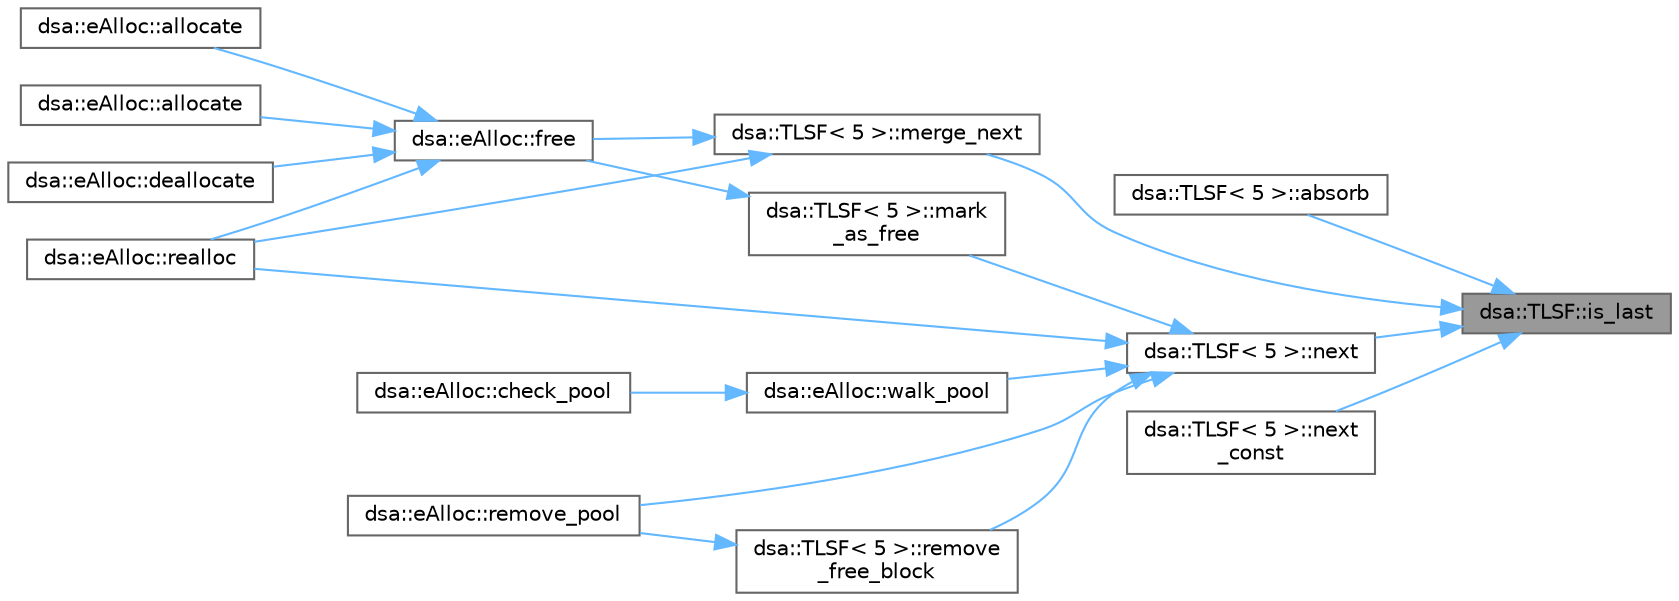 digraph "dsa::TLSF::is_last"
{
 // LATEX_PDF_SIZE
  bgcolor="transparent";
  edge [fontname=Helvetica,fontsize=10,labelfontname=Helvetica,labelfontsize=10];
  node [fontname=Helvetica,fontsize=10,shape=box,height=0.2,width=0.4];
  rankdir="RL";
  Node1 [id="Node000001",label="dsa::TLSF::is_last",height=0.2,width=0.4,color="gray40", fillcolor="grey60", style="filled", fontcolor="black",tooltip=" "];
  Node1 -> Node2 [id="edge1_Node000001_Node000002",dir="back",color="steelblue1",style="solid",tooltip=" "];
  Node2 [id="Node000002",label="dsa::TLSF\< 5 \>::absorb",height=0.2,width=0.4,color="grey40", fillcolor="white", style="filled",URL="$classdsa_1_1_t_l_s_f.html#a1d0e453b3030deeb7f4e5537a4bdcaa1",tooltip=" "];
  Node1 -> Node3 [id="edge2_Node000001_Node000003",dir="back",color="steelblue1",style="solid",tooltip=" "];
  Node3 [id="Node000003",label="dsa::TLSF\< 5 \>::merge_next",height=0.2,width=0.4,color="grey40", fillcolor="white", style="filled",URL="$classdsa_1_1_t_l_s_f.html#a7b5ac458179b4ccc499b03d2cb10c10d",tooltip=" "];
  Node3 -> Node4 [id="edge3_Node000003_Node000004",dir="back",color="steelblue1",style="solid",tooltip=" "];
  Node4 [id="Node000004",label="dsa::eAlloc::free",height=0.2,width=0.4,color="grey40", fillcolor="white", style="filled",URL="$classdsa_1_1e_alloc.html#a6cf6ea0950ef6c2c4d496a92c4786282",tooltip="Frees a previously allocated memory block."];
  Node4 -> Node5 [id="edge4_Node000004_Node000005",dir="back",color="steelblue1",style="solid",tooltip=" "];
  Node5 [id="Node000005",label="dsa::eAlloc::allocate",height=0.2,width=0.4,color="grey40", fillcolor="white", style="filled",URL="$classdsa_1_1e_alloc.html#a3cbe14b74b41cd912af2c4c2b277196b",tooltip="Allocates memory for an object and constructs it with arguments."];
  Node4 -> Node6 [id="edge5_Node000004_Node000006",dir="back",color="steelblue1",style="solid",tooltip=" "];
  Node6 [id="Node000006",label="dsa::eAlloc::allocate",height=0.2,width=0.4,color="grey40", fillcolor="white", style="filled",URL="$classdsa_1_1e_alloc.html#a1c4355fbb45c0c0876a97a1bb2515f68",tooltip="Allocates memory for an object and constructs it by copying."];
  Node4 -> Node7 [id="edge6_Node000004_Node000007",dir="back",color="steelblue1",style="solid",tooltip=" "];
  Node7 [id="Node000007",label="dsa::eAlloc::deallocate",height=0.2,width=0.4,color="grey40", fillcolor="white", style="filled",URL="$classdsa_1_1e_alloc.html#a142ecbc514fb8d9618fee741dece6efc",tooltip="Deallocates an object and destroys it."];
  Node4 -> Node8 [id="edge7_Node000004_Node000008",dir="back",color="steelblue1",style="solid",tooltip=" "];
  Node8 [id="Node000008",label="dsa::eAlloc::realloc",height=0.2,width=0.4,color="grey40", fillcolor="white", style="filled",URL="$classdsa_1_1e_alloc.html#a56c8d1f3e2368a15361968596b335eeb",tooltip="Reallocates a memory block to a new size."];
  Node3 -> Node8 [id="edge8_Node000003_Node000008",dir="back",color="steelblue1",style="solid",tooltip=" "];
  Node1 -> Node9 [id="edge9_Node000001_Node000009",dir="back",color="steelblue1",style="solid",tooltip=" "];
  Node9 [id="Node000009",label="dsa::TLSF\< 5 \>::next",height=0.2,width=0.4,color="grey40", fillcolor="white", style="filled",URL="$classdsa_1_1_t_l_s_f.html#a95fb2325991390b7e21889d5f212e231",tooltip=" "];
  Node9 -> Node10 [id="edge10_Node000009_Node000010",dir="back",color="steelblue1",style="solid",tooltip=" "];
  Node10 [id="Node000010",label="dsa::TLSF\< 5 \>::mark\l_as_free",height=0.2,width=0.4,color="grey40", fillcolor="white", style="filled",URL="$classdsa_1_1_t_l_s_f.html#a32b002299d6d511cfd4db6d6793d2a28",tooltip=" "];
  Node10 -> Node4 [id="edge11_Node000010_Node000004",dir="back",color="steelblue1",style="solid",tooltip=" "];
  Node9 -> Node8 [id="edge12_Node000009_Node000008",dir="back",color="steelblue1",style="solid",tooltip=" "];
  Node9 -> Node11 [id="edge13_Node000009_Node000011",dir="back",color="steelblue1",style="solid",tooltip=" "];
  Node11 [id="Node000011",label="dsa::TLSF\< 5 \>::remove\l_free_block",height=0.2,width=0.4,color="grey40", fillcolor="white", style="filled",URL="$classdsa_1_1_t_l_s_f.html#a57e28078474fdc0853060430d5454920",tooltip=" "];
  Node11 -> Node12 [id="edge14_Node000011_Node000012",dir="back",color="steelblue1",style="solid",tooltip=" "];
  Node12 [id="Node000012",label="dsa::eAlloc::remove_pool",height=0.2,width=0.4,color="grey40", fillcolor="white", style="filled",URL="$classdsa_1_1e_alloc.html#a8d029b14252fb77d1c2d5311b483abda",tooltip="Removes a memory pool from the allocator."];
  Node9 -> Node12 [id="edge15_Node000009_Node000012",dir="back",color="steelblue1",style="solid",tooltip=" "];
  Node9 -> Node13 [id="edge16_Node000009_Node000013",dir="back",color="steelblue1",style="solid",tooltip=" "];
  Node13 [id="Node000013",label="dsa::eAlloc::walk_pool",height=0.2,width=0.4,color="grey40", fillcolor="white", style="filled",URL="$classdsa_1_1e_alloc.html#a799fb29ed4b5e3d4ab9a69cef933576a",tooltip="Walks through the blocks in a pool with a specified walker function."];
  Node13 -> Node14 [id="edge17_Node000013_Node000014",dir="back",color="steelblue1",style="solid",tooltip=" "];
  Node14 [id="Node000014",label="dsa::eAlloc::check_pool",height=0.2,width=0.4,color="grey40", fillcolor="white", style="filled",URL="$classdsa_1_1e_alloc.html#a90897aee2f774c0dd1d4267465394cb5",tooltip="Checks the integrity of a specific memory pool."];
  Node1 -> Node15 [id="edge18_Node000001_Node000015",dir="back",color="steelblue1",style="solid",tooltip=" "];
  Node15 [id="Node000015",label="dsa::TLSF\< 5 \>::next\l_const",height=0.2,width=0.4,color="grey40", fillcolor="white", style="filled",URL="$classdsa_1_1_t_l_s_f.html#ad8b1895322339e22c5206069f2bb5300",tooltip=" "];
}
